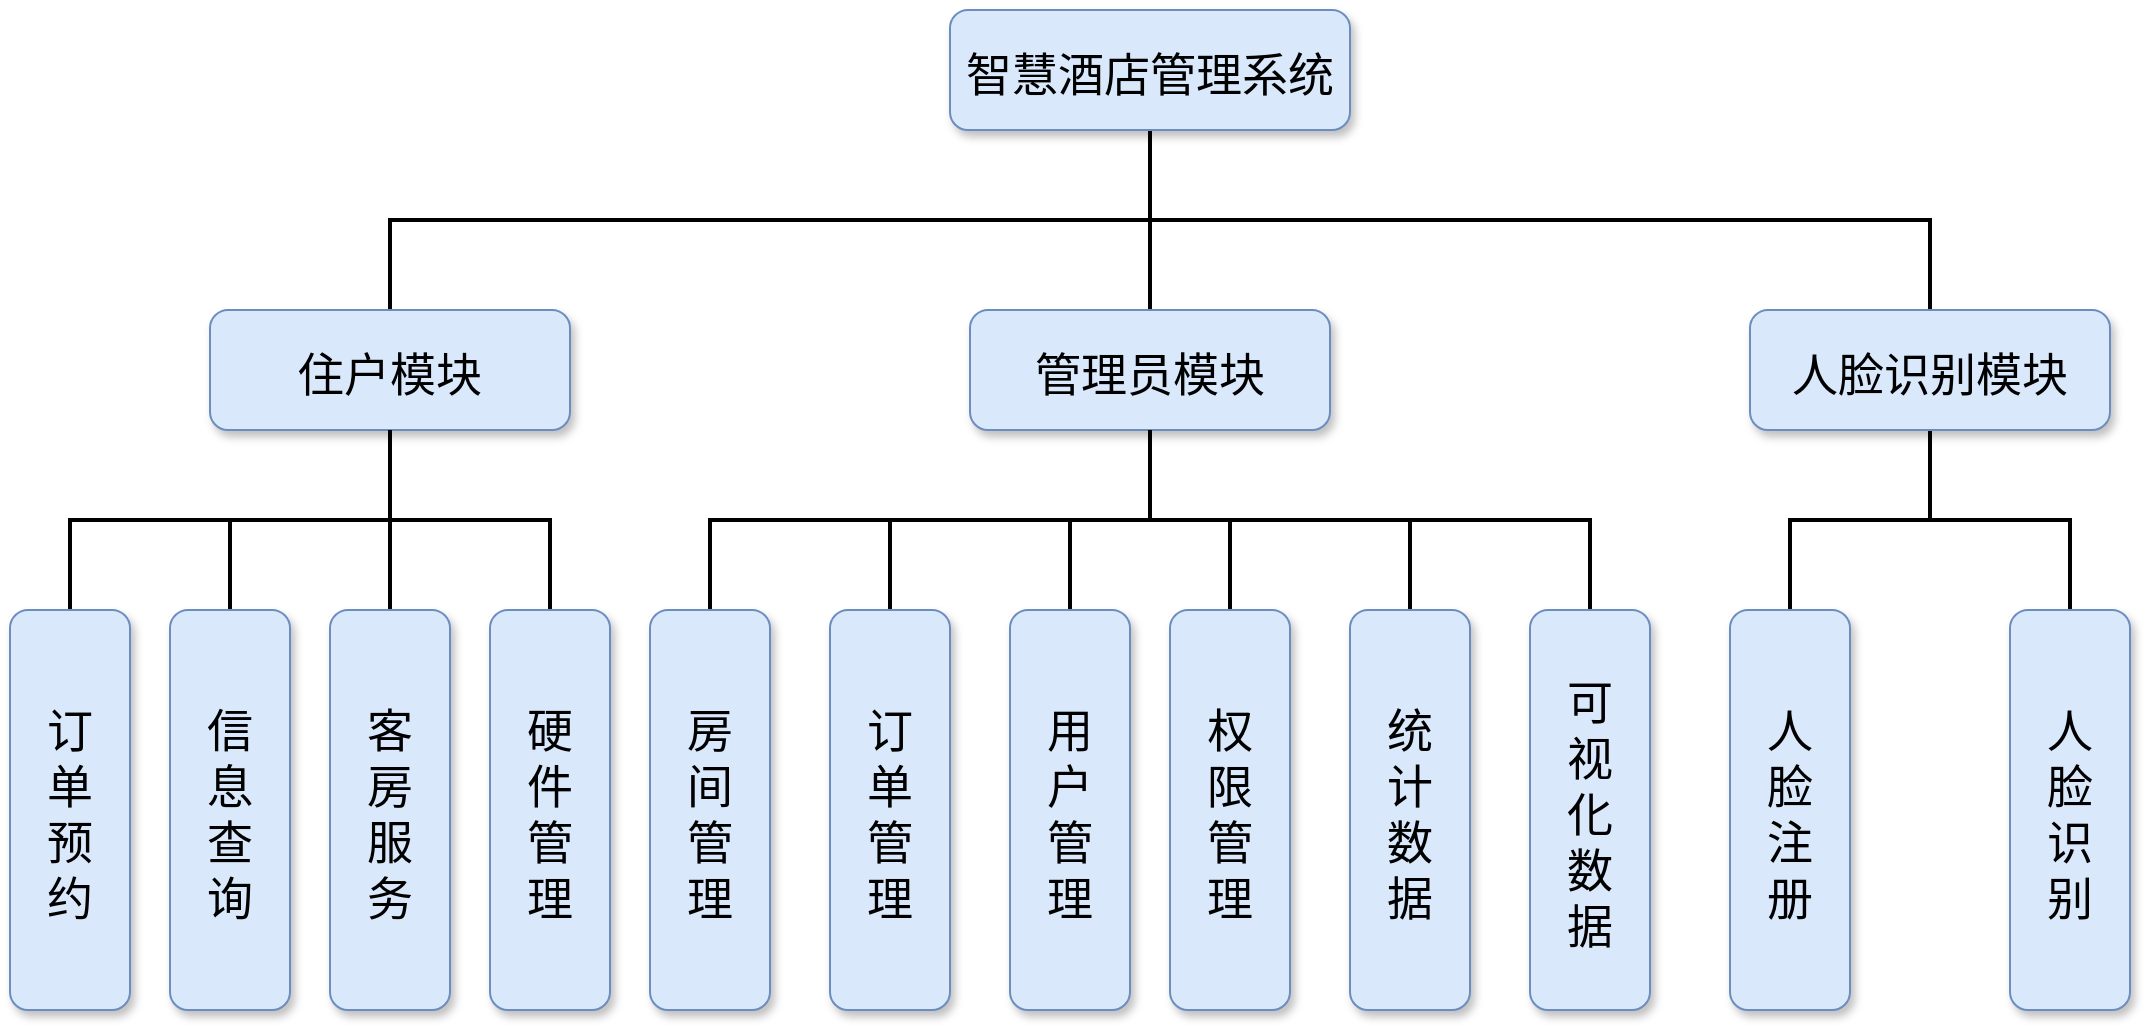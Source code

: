 <mxfile version="14.6.11" type="device"><diagram name="Page-1" id="97916047-d0de-89f5-080d-49f4d83e522f"><mxGraphModel dx="1345" dy="1338" grid="1" gridSize="10" guides="1" tooltips="1" connect="1" arrows="1" fold="1" page="1" pageScale="1.5" pageWidth="1169" pageHeight="827" background="none" math="0" shadow="0"><root><mxCell id="0"/><mxCell id="1" parent="0"/><mxCell id="UOUGFgqoRA_Dyuunk_80-61" style="edgeStyle=elbowEdgeStyle;rounded=0;orthogonalLoop=1;jettySize=auto;html=1;exitX=0.5;exitY=1;exitDx=0;exitDy=0;entryX=0.5;entryY=0;entryDx=0;entryDy=0;endArrow=none;endFill=0;strokeWidth=2;elbow=vertical;fontStyle=0" parent="1" source="2" target="UOUGFgqoRA_Dyuunk_80-56" edge="1"><mxGeometry relative="1" as="geometry"/></mxCell><mxCell id="UOUGFgqoRA_Dyuunk_80-62" style="edgeStyle=elbowEdgeStyle;rounded=0;orthogonalLoop=1;jettySize=auto;html=1;exitX=0.5;exitY=1;exitDx=0;exitDy=0;entryX=0.5;entryY=0;entryDx=0;entryDy=0;endArrow=none;endFill=0;strokeWidth=2;elbow=vertical;fontStyle=0" parent="1" source="2" target="UOUGFgqoRA_Dyuunk_80-57" edge="1"><mxGeometry relative="1" as="geometry"/></mxCell><mxCell id="UOUGFgqoRA_Dyuunk_80-104" style="edgeStyle=elbowEdgeStyle;rounded=0;orthogonalLoop=1;jettySize=auto;elbow=vertical;html=1;entryX=0.5;entryY=0;entryDx=0;entryDy=0;endArrow=none;endFill=0;strokeWidth=2;fontStyle=0" parent="1" source="2" target="UOUGFgqoRA_Dyuunk_80-97" edge="1"><mxGeometry relative="1" as="geometry"/></mxCell><mxCell id="2" value="智慧酒店管理系统" style="rounded=1;strokeColor=#6c8ebf;shadow=1;fontStyle=0;fontSize=23;gradientDirection=west;fillColor=#dae8fc;sketch=0;glass=0;" parent="1" vertex="1"><mxGeometry x="820" y="60" width="200" height="60" as="geometry"/></mxCell><mxCell id="UOUGFgqoRA_Dyuunk_80-67" style="edgeStyle=elbowEdgeStyle;rounded=0;orthogonalLoop=1;jettySize=auto;html=1;exitX=0.5;exitY=1;exitDx=0;exitDy=0;endArrow=none;endFill=0;strokeWidth=2;elbow=vertical;entryX=0.5;entryY=0;entryDx=0;entryDy=0;fontStyle=0" parent="1" source="UOUGFgqoRA_Dyuunk_80-56" target="UOUGFgqoRA_Dyuunk_80-75" edge="1"><mxGeometry relative="1" as="geometry"><mxPoint x="830" y="330" as="targetPoint"/></mxGeometry></mxCell><mxCell id="UOUGFgqoRA_Dyuunk_80-56" value="管理员模块" style="rounded=1;fillColor=#dae8fc;strokeColor=#6c8ebf;shadow=1;fontStyle=0;fontSize=23;" parent="1" vertex="1"><mxGeometry x="830" y="210" width="180" height="60" as="geometry"/></mxCell><mxCell id="UOUGFgqoRA_Dyuunk_80-93" style="edgeStyle=elbowEdgeStyle;rounded=0;orthogonalLoop=1;jettySize=auto;elbow=vertical;html=1;entryX=0.5;entryY=0;entryDx=0;entryDy=0;endArrow=none;endFill=0;strokeWidth=2;fontStyle=0" parent="1" source="UOUGFgqoRA_Dyuunk_80-57" target="UOUGFgqoRA_Dyuunk_80-88" edge="1"><mxGeometry relative="1" as="geometry"/></mxCell><mxCell id="UOUGFgqoRA_Dyuunk_80-57" value="住户模块" style="rounded=1;fillColor=#dae8fc;strokeColor=#6c8ebf;shadow=1;fontStyle=0;fontSize=23;" parent="1" vertex="1"><mxGeometry x="450" y="210" width="180" height="60" as="geometry"/></mxCell><mxCell id="UOUGFgqoRA_Dyuunk_80-75" value="房&#10;间&#10;管&#10;理" style="rounded=1;fillColor=#dae8fc;strokeColor=#6c8ebf;shadow=1;fontStyle=0;fontSize=23;" parent="1" vertex="1"><mxGeometry x="670" y="360" width="60" height="200" as="geometry"/></mxCell><mxCell id="UOUGFgqoRA_Dyuunk_80-82" value="" style="edgeStyle=elbowEdgeStyle;rounded=0;orthogonalLoop=1;jettySize=auto;elbow=vertical;html=1;endArrow=none;endFill=0;strokeWidth=2;fontStyle=0" parent="1" source="UOUGFgqoRA_Dyuunk_80-76" target="UOUGFgqoRA_Dyuunk_80-56" edge="1"><mxGeometry relative="1" as="geometry"/></mxCell><mxCell id="UOUGFgqoRA_Dyuunk_80-76" value="订&#10;单&#10;管&#10;理" style="rounded=1;fillColor=#dae8fc;strokeColor=#6c8ebf;shadow=1;fontStyle=0;fontSize=23;" parent="1" vertex="1"><mxGeometry x="760" y="360" width="60" height="200" as="geometry"/></mxCell><mxCell id="UOUGFgqoRA_Dyuunk_80-83" value="" style="edgeStyle=elbowEdgeStyle;rounded=0;orthogonalLoop=1;jettySize=auto;elbow=vertical;html=1;endArrow=none;endFill=0;strokeWidth=2;fontStyle=0" parent="1" source="UOUGFgqoRA_Dyuunk_80-77" target="UOUGFgqoRA_Dyuunk_80-56" edge="1"><mxGeometry relative="1" as="geometry"/></mxCell><mxCell id="UOUGFgqoRA_Dyuunk_80-77" value="用&#10;户&#10;管&#10;理" style="rounded=1;fillColor=#dae8fc;strokeColor=#6c8ebf;shadow=1;fontStyle=0;fontSize=23;" parent="1" vertex="1"><mxGeometry x="850" y="360" width="60" height="200" as="geometry"/></mxCell><mxCell id="UOUGFgqoRA_Dyuunk_80-81" value="" style="edgeStyle=elbowEdgeStyle;rounded=0;orthogonalLoop=1;jettySize=auto;elbow=vertical;html=1;endArrow=none;endFill=0;strokeWidth=2;fontStyle=0" parent="1" source="UOUGFgqoRA_Dyuunk_80-78" target="UOUGFgqoRA_Dyuunk_80-56" edge="1"><mxGeometry relative="1" as="geometry"/></mxCell><mxCell id="UOUGFgqoRA_Dyuunk_80-78" value="可&#10;视&#10;化&#10;数&#10;据" style="rounded=1;fillColor=#dae8fc;strokeColor=#6c8ebf;shadow=1;fontStyle=0;fontSize=23;" parent="1" vertex="1"><mxGeometry x="1110" y="360" width="60" height="200" as="geometry"/></mxCell><mxCell id="UOUGFgqoRA_Dyuunk_80-85" value="" style="edgeStyle=elbowEdgeStyle;rounded=0;orthogonalLoop=1;jettySize=auto;elbow=vertical;html=1;endArrow=none;endFill=0;strokeWidth=2;fontStyle=0" parent="1" source="UOUGFgqoRA_Dyuunk_80-79" target="UOUGFgqoRA_Dyuunk_80-56" edge="1"><mxGeometry relative="1" as="geometry"/></mxCell><mxCell id="UOUGFgqoRA_Dyuunk_80-79" value="统&#10;计&#10;数&#10;据" style="rounded=1;fillColor=#dae8fc;strokeColor=#6c8ebf;shadow=1;fontStyle=0;fontSize=23;" parent="1" vertex="1"><mxGeometry x="1020" y="360" width="60" height="200" as="geometry"/></mxCell><mxCell id="UOUGFgqoRA_Dyuunk_80-84" value="" style="edgeStyle=elbowEdgeStyle;rounded=0;orthogonalLoop=1;jettySize=auto;elbow=vertical;html=1;endArrow=none;endFill=0;strokeWidth=2;fontStyle=0" parent="1" source="UOUGFgqoRA_Dyuunk_80-80" target="UOUGFgqoRA_Dyuunk_80-56" edge="1"><mxGeometry relative="1" as="geometry"/></mxCell><mxCell id="UOUGFgqoRA_Dyuunk_80-80" value="权&#10;限&#10;管&#10;理" style="rounded=1;fillColor=#dae8fc;strokeColor=#6c8ebf;shadow=1;fontStyle=0;fontSize=23;" parent="1" vertex="1"><mxGeometry x="930" y="360" width="60" height="200" as="geometry"/></mxCell><mxCell id="UOUGFgqoRA_Dyuunk_80-88" value="订&#10;单&#10;预&#10;约" style="rounded=1;fillColor=#dae8fc;strokeColor=#6c8ebf;shadow=1;fontStyle=0;fontSize=23;" parent="1" vertex="1"><mxGeometry x="350" y="360" width="60" height="200" as="geometry"/></mxCell><mxCell id="UOUGFgqoRA_Dyuunk_80-94" value="" style="edgeStyle=elbowEdgeStyle;rounded=0;orthogonalLoop=1;jettySize=auto;elbow=vertical;html=1;endArrow=none;endFill=0;strokeWidth=2;fontStyle=0" parent="1" source="UOUGFgqoRA_Dyuunk_80-89" target="UOUGFgqoRA_Dyuunk_80-57" edge="1"><mxGeometry relative="1" as="geometry"/></mxCell><mxCell id="UOUGFgqoRA_Dyuunk_80-89" value="客&#10;房&#10;服&#10;务" style="rounded=1;fillColor=#dae8fc;strokeColor=#6c8ebf;shadow=1;fontStyle=0;fontSize=23;" parent="1" vertex="1"><mxGeometry x="510" y="360" width="60" height="200" as="geometry"/></mxCell><mxCell id="UOUGFgqoRA_Dyuunk_80-95" value="" style="edgeStyle=elbowEdgeStyle;rounded=0;orthogonalLoop=1;jettySize=auto;elbow=vertical;html=1;endArrow=none;endFill=0;strokeWidth=2;fontStyle=0" parent="1" source="UOUGFgqoRA_Dyuunk_80-90" target="UOUGFgqoRA_Dyuunk_80-57" edge="1"><mxGeometry relative="1" as="geometry"/></mxCell><mxCell id="UOUGFgqoRA_Dyuunk_80-90" value="硬&#10;件&#10;管&#10;理" style="rounded=1;fillColor=#dae8fc;strokeColor=#6c8ebf;shadow=1;fontStyle=0;fontSize=23;" parent="1" vertex="1"><mxGeometry x="590" y="360" width="60" height="200" as="geometry"/></mxCell><mxCell id="UOUGFgqoRA_Dyuunk_80-105" style="edgeStyle=elbowEdgeStyle;rounded=0;orthogonalLoop=1;jettySize=auto;elbow=vertical;html=1;exitX=0.5;exitY=1;exitDx=0;exitDy=0;entryX=0.5;entryY=0;entryDx=0;entryDy=0;endArrow=none;endFill=0;strokeWidth=2;fontStyle=0" parent="1" source="UOUGFgqoRA_Dyuunk_80-97" target="UOUGFgqoRA_Dyuunk_80-99" edge="1"><mxGeometry relative="1" as="geometry"/></mxCell><mxCell id="UOUGFgqoRA_Dyuunk_80-106" style="edgeStyle=elbowEdgeStyle;rounded=0;orthogonalLoop=1;jettySize=auto;elbow=vertical;html=1;entryX=0.5;entryY=0;entryDx=0;entryDy=0;endArrow=none;endFill=0;strokeWidth=2;fontStyle=0" parent="1" source="UOUGFgqoRA_Dyuunk_80-97" target="UOUGFgqoRA_Dyuunk_80-98" edge="1"><mxGeometry relative="1" as="geometry"/></mxCell><mxCell id="UOUGFgqoRA_Dyuunk_80-97" value="人脸识别模块" style="rounded=1;fillColor=#dae8fc;strokeColor=#6c8ebf;shadow=1;fontStyle=0;fontSize=23;" parent="1" vertex="1"><mxGeometry x="1220" y="210" width="180" height="60" as="geometry"/></mxCell><mxCell id="UOUGFgqoRA_Dyuunk_80-98" value="人&#10;脸&#10;注&#10;册" style="rounded=1;fillColor=#dae8fc;strokeColor=#6c8ebf;shadow=1;fontStyle=0;fontSize=23;" parent="1" vertex="1"><mxGeometry x="1210" y="360" width="60" height="200" as="geometry"/></mxCell><mxCell id="UOUGFgqoRA_Dyuunk_80-99" value="人&#10;脸&#10;识&#10;别" style="rounded=1;fillColor=#dae8fc;strokeColor=#6c8ebf;shadow=1;fontStyle=0;fontSize=23;" parent="1" vertex="1"><mxGeometry x="1350" y="360" width="60" height="200" as="geometry"/></mxCell><mxCell id="YWwBXuIg4wdjHDlWrChM-61" value="" style="edgeStyle=orthogonalEdgeStyle;rounded=0;orthogonalLoop=1;jettySize=auto;html=1;endArrow=none;endFill=0;strokeWidth=2;" parent="1" source="YWwBXuIg4wdjHDlWrChM-59" target="UOUGFgqoRA_Dyuunk_80-57" edge="1"><mxGeometry relative="1" as="geometry"/></mxCell><mxCell id="YWwBXuIg4wdjHDlWrChM-59" value="信&#10;息&#10;查&#10;询" style="rounded=1;fillColor=#dae8fc;strokeColor=#6c8ebf;shadow=1;fontStyle=0;fontSize=23;" parent="1" vertex="1"><mxGeometry x="430" y="360" width="60" height="200" as="geometry"/></mxCell></root></mxGraphModel></diagram></mxfile>